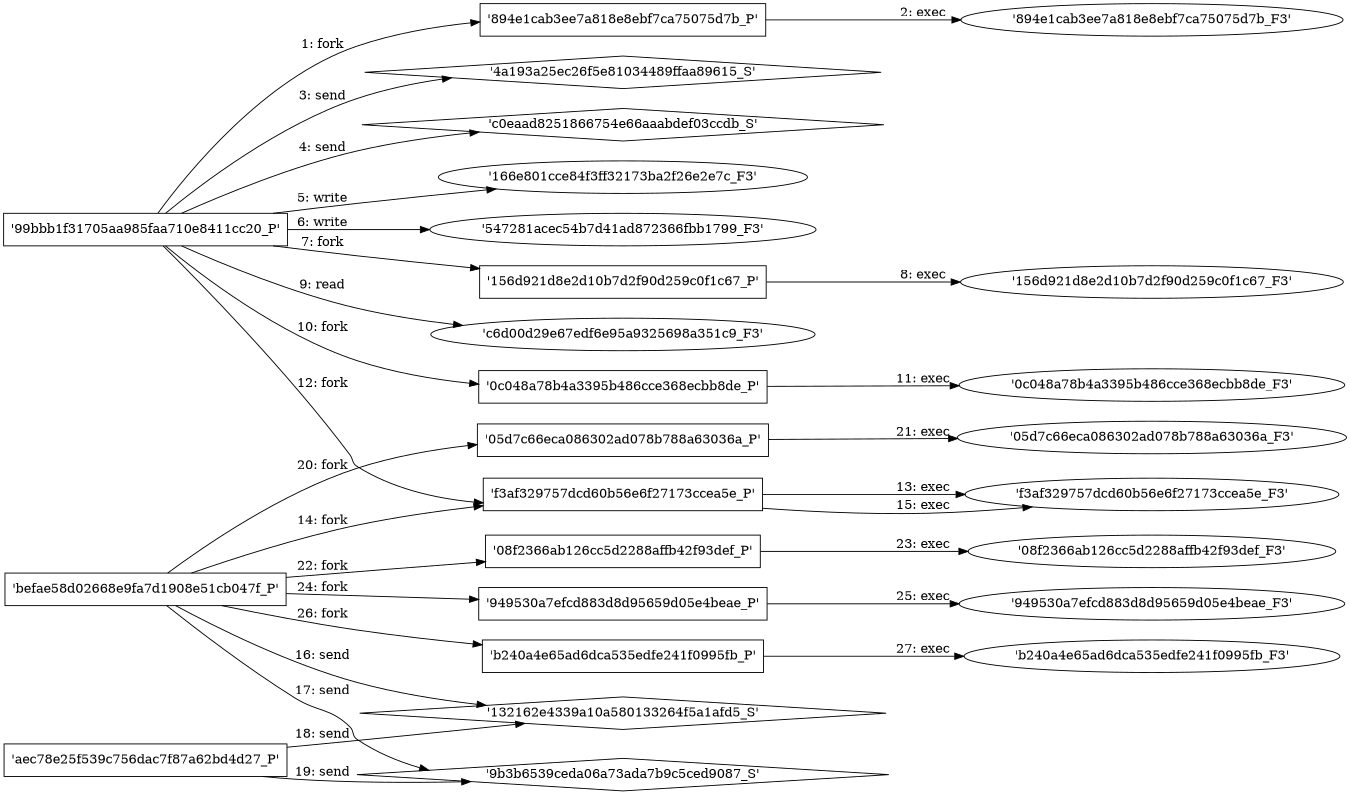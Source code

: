 digraph "D:\Learning\Paper\apt\基于CTI的攻击预警\Dataset\攻击图\ASGfromALLCTI\Microsoft Patch Tuesday - August 2015.dot" {
rankdir="LR"
size="9"
fixedsize="false"
splines="true"
nodesep=0.3
ranksep=0
fontsize=10
overlap="scalexy"
engine= "neato"
	"'99bbb1f31705aa985faa710e8411cc20_P'" [node_type=Process shape=box]
	"'894e1cab3ee7a818e8ebf7ca75075d7b_P'" [node_type=Process shape=box]
	"'99bbb1f31705aa985faa710e8411cc20_P'" -> "'894e1cab3ee7a818e8ebf7ca75075d7b_P'" [label="1: fork"]
	"'894e1cab3ee7a818e8ebf7ca75075d7b_P'" [node_type=Process shape=box]
	"'894e1cab3ee7a818e8ebf7ca75075d7b_F3'" [node_type=File shape=ellipse]
	"'894e1cab3ee7a818e8ebf7ca75075d7b_P'" -> "'894e1cab3ee7a818e8ebf7ca75075d7b_F3'" [label="2: exec"]
	"'4a193a25ec26f5e81034489ffaa89615_S'" [node_type=Socket shape=diamond]
	"'99bbb1f31705aa985faa710e8411cc20_P'" [node_type=Process shape=box]
	"'99bbb1f31705aa985faa710e8411cc20_P'" -> "'4a193a25ec26f5e81034489ffaa89615_S'" [label="3: send"]
	"'c0eaad8251866754e66aaabdef03ccdb_S'" [node_type=Socket shape=diamond]
	"'99bbb1f31705aa985faa710e8411cc20_P'" [node_type=Process shape=box]
	"'99bbb1f31705aa985faa710e8411cc20_P'" -> "'c0eaad8251866754e66aaabdef03ccdb_S'" [label="4: send"]
	"'166e801cce84f3ff32173ba2f26e2e7c_F3'" [node_type=file shape=ellipse]
	"'99bbb1f31705aa985faa710e8411cc20_P'" [node_type=Process shape=box]
	"'99bbb1f31705aa985faa710e8411cc20_P'" -> "'166e801cce84f3ff32173ba2f26e2e7c_F3'" [label="5: write"]
	"'547281acec54b7d41ad872366fbb1799_F3'" [node_type=file shape=ellipse]
	"'99bbb1f31705aa985faa710e8411cc20_P'" [node_type=Process shape=box]
	"'99bbb1f31705aa985faa710e8411cc20_P'" -> "'547281acec54b7d41ad872366fbb1799_F3'" [label="6: write"]
	"'99bbb1f31705aa985faa710e8411cc20_P'" [node_type=Process shape=box]
	"'156d921d8e2d10b7d2f90d259c0f1c67_P'" [node_type=Process shape=box]
	"'99bbb1f31705aa985faa710e8411cc20_P'" -> "'156d921d8e2d10b7d2f90d259c0f1c67_P'" [label="7: fork"]
	"'156d921d8e2d10b7d2f90d259c0f1c67_P'" [node_type=Process shape=box]
	"'156d921d8e2d10b7d2f90d259c0f1c67_F3'" [node_type=File shape=ellipse]
	"'156d921d8e2d10b7d2f90d259c0f1c67_P'" -> "'156d921d8e2d10b7d2f90d259c0f1c67_F3'" [label="8: exec"]
	"'c6d00d29e67edf6e95a9325698a351c9_F3'" [node_type=file shape=ellipse]
	"'99bbb1f31705aa985faa710e8411cc20_P'" [node_type=Process shape=box]
	"'99bbb1f31705aa985faa710e8411cc20_P'" -> "'c6d00d29e67edf6e95a9325698a351c9_F3'" [label="9: read"]
	"'99bbb1f31705aa985faa710e8411cc20_P'" [node_type=Process shape=box]
	"'0c048a78b4a3395b486cce368ecbb8de_P'" [node_type=Process shape=box]
	"'99bbb1f31705aa985faa710e8411cc20_P'" -> "'0c048a78b4a3395b486cce368ecbb8de_P'" [label="10: fork"]
	"'0c048a78b4a3395b486cce368ecbb8de_P'" [node_type=Process shape=box]
	"'0c048a78b4a3395b486cce368ecbb8de_F3'" [node_type=File shape=ellipse]
	"'0c048a78b4a3395b486cce368ecbb8de_P'" -> "'0c048a78b4a3395b486cce368ecbb8de_F3'" [label="11: exec"]
	"'99bbb1f31705aa985faa710e8411cc20_P'" [node_type=Process shape=box]
	"'f3af329757dcd60b56e6f27173ccea5e_P'" [node_type=Process shape=box]
	"'99bbb1f31705aa985faa710e8411cc20_P'" -> "'f3af329757dcd60b56e6f27173ccea5e_P'" [label="12: fork"]
	"'f3af329757dcd60b56e6f27173ccea5e_P'" [node_type=Process shape=box]
	"'f3af329757dcd60b56e6f27173ccea5e_F3'" [node_type=File shape=ellipse]
	"'f3af329757dcd60b56e6f27173ccea5e_P'" -> "'f3af329757dcd60b56e6f27173ccea5e_F3'" [label="13: exec"]
	"'befae58d02668e9fa7d1908e51cb047f_P'" [node_type=Process shape=box]
	"'f3af329757dcd60b56e6f27173ccea5e_P'" [node_type=Process shape=box]
	"'befae58d02668e9fa7d1908e51cb047f_P'" -> "'f3af329757dcd60b56e6f27173ccea5e_P'" [label="14: fork"]
	"'f3af329757dcd60b56e6f27173ccea5e_P'" [node_type=Process shape=box]
	"'f3af329757dcd60b56e6f27173ccea5e_F3'" [node_type=File shape=ellipse]
	"'f3af329757dcd60b56e6f27173ccea5e_P'" -> "'f3af329757dcd60b56e6f27173ccea5e_F3'" [label="15: exec"]
	"'132162e4339a10a580133264f5a1afd5_S'" [node_type=Socket shape=diamond]
	"'befae58d02668e9fa7d1908e51cb047f_P'" [node_type=Process shape=box]
	"'befae58d02668e9fa7d1908e51cb047f_P'" -> "'132162e4339a10a580133264f5a1afd5_S'" [label="16: send"]
	"'9b3b6539ceda06a73ada7b9c5ced9087_S'" [node_type=Socket shape=diamond]
	"'befae58d02668e9fa7d1908e51cb047f_P'" [node_type=Process shape=box]
	"'befae58d02668e9fa7d1908e51cb047f_P'" -> "'9b3b6539ceda06a73ada7b9c5ced9087_S'" [label="17: send"]
	"'132162e4339a10a580133264f5a1afd5_S'" [node_type=Socket shape=diamond]
	"'aec78e25f539c756dac7f87a62bd4d27_P'" [node_type=Process shape=box]
	"'aec78e25f539c756dac7f87a62bd4d27_P'" -> "'132162e4339a10a580133264f5a1afd5_S'" [label="18: send"]
	"'9b3b6539ceda06a73ada7b9c5ced9087_S'" [node_type=Socket shape=diamond]
	"'aec78e25f539c756dac7f87a62bd4d27_P'" [node_type=Process shape=box]
	"'aec78e25f539c756dac7f87a62bd4d27_P'" -> "'9b3b6539ceda06a73ada7b9c5ced9087_S'" [label="19: send"]
	"'befae58d02668e9fa7d1908e51cb047f_P'" [node_type=Process shape=box]
	"'05d7c66eca086302ad078b788a63036a_P'" [node_type=Process shape=box]
	"'befae58d02668e9fa7d1908e51cb047f_P'" -> "'05d7c66eca086302ad078b788a63036a_P'" [label="20: fork"]
	"'05d7c66eca086302ad078b788a63036a_P'" [node_type=Process shape=box]
	"'05d7c66eca086302ad078b788a63036a_F3'" [node_type=File shape=ellipse]
	"'05d7c66eca086302ad078b788a63036a_P'" -> "'05d7c66eca086302ad078b788a63036a_F3'" [label="21: exec"]
	"'befae58d02668e9fa7d1908e51cb047f_P'" [node_type=Process shape=box]
	"'08f2366ab126cc5d2288affb42f93def_P'" [node_type=Process shape=box]
	"'befae58d02668e9fa7d1908e51cb047f_P'" -> "'08f2366ab126cc5d2288affb42f93def_P'" [label="22: fork"]
	"'08f2366ab126cc5d2288affb42f93def_P'" [node_type=Process shape=box]
	"'08f2366ab126cc5d2288affb42f93def_F3'" [node_type=File shape=ellipse]
	"'08f2366ab126cc5d2288affb42f93def_P'" -> "'08f2366ab126cc5d2288affb42f93def_F3'" [label="23: exec"]
	"'befae58d02668e9fa7d1908e51cb047f_P'" [node_type=Process shape=box]
	"'949530a7efcd883d8d95659d05e4beae_P'" [node_type=Process shape=box]
	"'befae58d02668e9fa7d1908e51cb047f_P'" -> "'949530a7efcd883d8d95659d05e4beae_P'" [label="24: fork"]
	"'949530a7efcd883d8d95659d05e4beae_P'" [node_type=Process shape=box]
	"'949530a7efcd883d8d95659d05e4beae_F3'" [node_type=File shape=ellipse]
	"'949530a7efcd883d8d95659d05e4beae_P'" -> "'949530a7efcd883d8d95659d05e4beae_F3'" [label="25: exec"]
	"'befae58d02668e9fa7d1908e51cb047f_P'" [node_type=Process shape=box]
	"'b240a4e65ad6dca535edfe241f0995fb_P'" [node_type=Process shape=box]
	"'befae58d02668e9fa7d1908e51cb047f_P'" -> "'b240a4e65ad6dca535edfe241f0995fb_P'" [label="26: fork"]
	"'b240a4e65ad6dca535edfe241f0995fb_P'" [node_type=Process shape=box]
	"'b240a4e65ad6dca535edfe241f0995fb_F3'" [node_type=File shape=ellipse]
	"'b240a4e65ad6dca535edfe241f0995fb_P'" -> "'b240a4e65ad6dca535edfe241f0995fb_F3'" [label="27: exec"]
}
